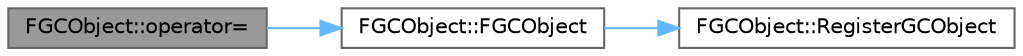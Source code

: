digraph "FGCObject::operator="
{
 // INTERACTIVE_SVG=YES
 // LATEX_PDF_SIZE
  bgcolor="transparent";
  edge [fontname=Helvetica,fontsize=10,labelfontname=Helvetica,labelfontsize=10];
  node [fontname=Helvetica,fontsize=10,shape=box,height=0.2,width=0.4];
  rankdir="LR";
  Node1 [id="Node000001",label="FGCObject::operator=",height=0.2,width=0.4,color="gray40", fillcolor="grey60", style="filled", fontcolor="black",tooltip=" "];
  Node1 -> Node2 [id="edge1_Node000001_Node000002",color="steelblue1",style="solid",tooltip=" "];
  Node2 [id="Node000002",label="FGCObject::FGCObject",height=0.2,width=0.4,color="grey40", fillcolor="white", style="filled",URL="$d1/d9e/classFGCObject.html#abe3b47b396986106b8740b4e7bfc5a85",tooltip="Tells the global object that forwards AddReferencedObjects calls on to objects that a new object is r..."];
  Node2 -> Node3 [id="edge2_Node000002_Node000003",color="steelblue1",style="solid",tooltip=" "];
  Node3 [id="Node000003",label="FGCObject::RegisterGCObject",height=0.2,width=0.4,color="grey40", fillcolor="white", style="filled",URL="$d1/d9e/classFGCObject.html#a6ad5c0e67a614dcac625d27631114832",tooltip="Register with GC, only needed if constructed with EFlags::RegisterLater or after unregistering."];
}
